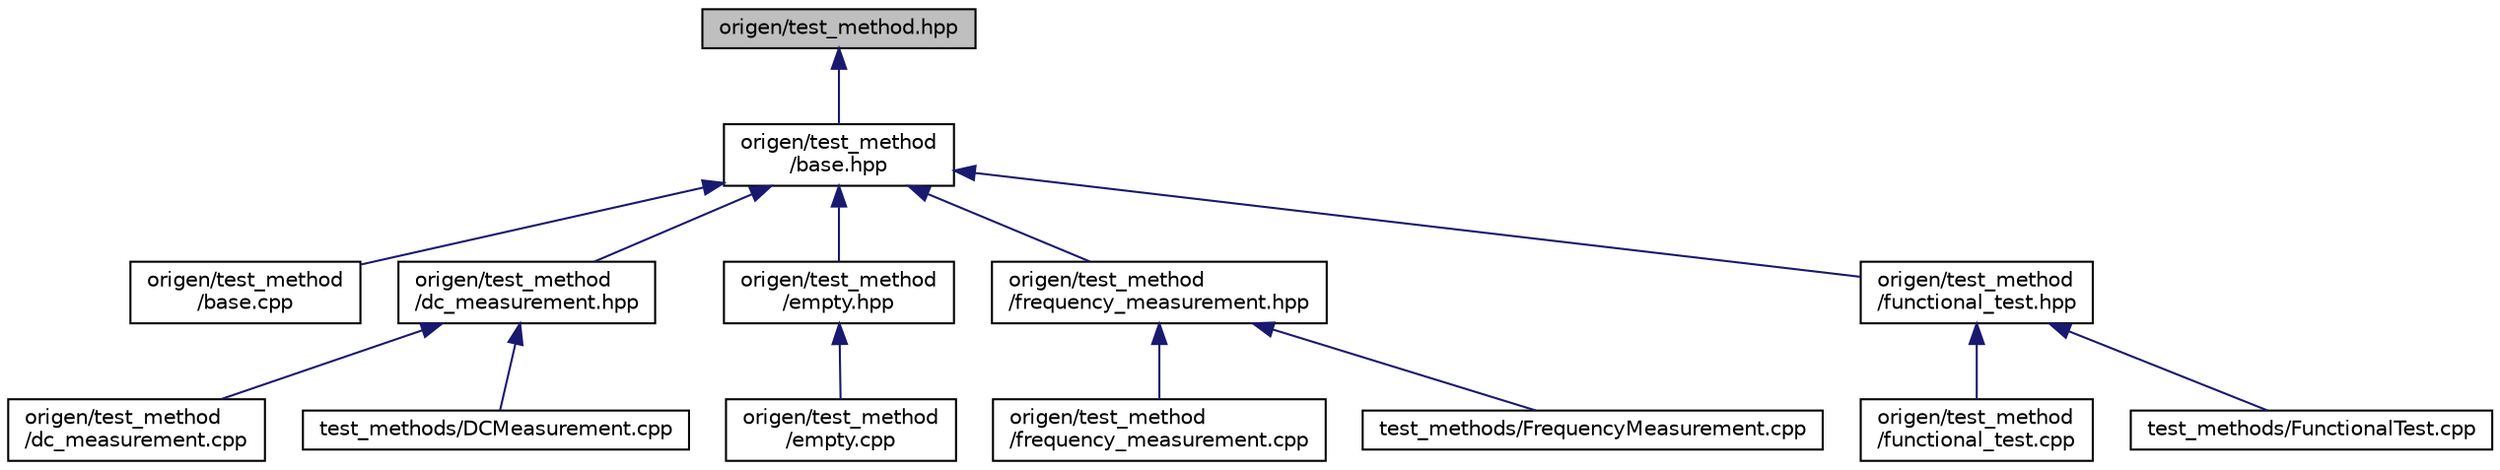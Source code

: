 digraph "origen/test_method.hpp"
{
  edge [fontname="Helvetica",fontsize="10",labelfontname="Helvetica",labelfontsize="10"];
  node [fontname="Helvetica",fontsize="10",shape=record];
  Node1 [label="origen/test_method.hpp",height=0.2,width=0.4,color="black", fillcolor="grey75", style="filled" fontcolor="black"];
  Node1 -> Node2 [dir="back",color="midnightblue",fontsize="10",style="solid",fontname="Helvetica"];
  Node2 [label="origen/test_method\l/base.hpp",height=0.2,width=0.4,color="black", fillcolor="white", style="filled",URL="$base_8hpp.html"];
  Node2 -> Node3 [dir="back",color="midnightblue",fontsize="10",style="solid",fontname="Helvetica"];
  Node3 [label="origen/test_method\l/base.cpp",height=0.2,width=0.4,color="black", fillcolor="white", style="filled",URL="$base_8cpp.html"];
  Node2 -> Node4 [dir="back",color="midnightblue",fontsize="10",style="solid",fontname="Helvetica"];
  Node4 [label="origen/test_method\l/dc_measurement.hpp",height=0.2,width=0.4,color="black", fillcolor="white", style="filled",URL="$dc__measurement_8hpp.html"];
  Node4 -> Node5 [dir="back",color="midnightblue",fontsize="10",style="solid",fontname="Helvetica"];
  Node5 [label="origen/test_method\l/dc_measurement.cpp",height=0.2,width=0.4,color="black", fillcolor="white", style="filled",URL="$dc__measurement_8cpp.html"];
  Node4 -> Node6 [dir="back",color="midnightblue",fontsize="10",style="solid",fontname="Helvetica"];
  Node6 [label="test_methods/DCMeasurement.cpp",height=0.2,width=0.4,color="black", fillcolor="white", style="filled",URL="$_d_c_measurement_8cpp.html"];
  Node2 -> Node7 [dir="back",color="midnightblue",fontsize="10",style="solid",fontname="Helvetica"];
  Node7 [label="origen/test_method\l/empty.hpp",height=0.2,width=0.4,color="black", fillcolor="white", style="filled",URL="$empty_8hpp.html"];
  Node7 -> Node8 [dir="back",color="midnightblue",fontsize="10",style="solid",fontname="Helvetica"];
  Node8 [label="origen/test_method\l/empty.cpp",height=0.2,width=0.4,color="black", fillcolor="white", style="filled",URL="$empty_8cpp.html"];
  Node2 -> Node9 [dir="back",color="midnightblue",fontsize="10",style="solid",fontname="Helvetica"];
  Node9 [label="origen/test_method\l/frequency_measurement.hpp",height=0.2,width=0.4,color="black", fillcolor="white", style="filled",URL="$frequency__measurement_8hpp.html"];
  Node9 -> Node10 [dir="back",color="midnightblue",fontsize="10",style="solid",fontname="Helvetica"];
  Node10 [label="origen/test_method\l/frequency_measurement.cpp",height=0.2,width=0.4,color="black", fillcolor="white", style="filled",URL="$frequency__measurement_8cpp.html"];
  Node9 -> Node11 [dir="back",color="midnightblue",fontsize="10",style="solid",fontname="Helvetica"];
  Node11 [label="test_methods/FrequencyMeasurement.cpp",height=0.2,width=0.4,color="black", fillcolor="white", style="filled",URL="$_frequency_measurement_8cpp.html"];
  Node2 -> Node12 [dir="back",color="midnightblue",fontsize="10",style="solid",fontname="Helvetica"];
  Node12 [label="origen/test_method\l/functional_test.hpp",height=0.2,width=0.4,color="black", fillcolor="white", style="filled",URL="$functional__test_8hpp.html"];
  Node12 -> Node13 [dir="back",color="midnightblue",fontsize="10",style="solid",fontname="Helvetica"];
  Node13 [label="origen/test_method\l/functional_test.cpp",height=0.2,width=0.4,color="black", fillcolor="white", style="filled",URL="$functional__test_8cpp.html"];
  Node12 -> Node14 [dir="back",color="midnightblue",fontsize="10",style="solid",fontname="Helvetica"];
  Node14 [label="test_methods/FunctionalTest.cpp",height=0.2,width=0.4,color="black", fillcolor="white", style="filled",URL="$_functional_test_8cpp.html"];
}
